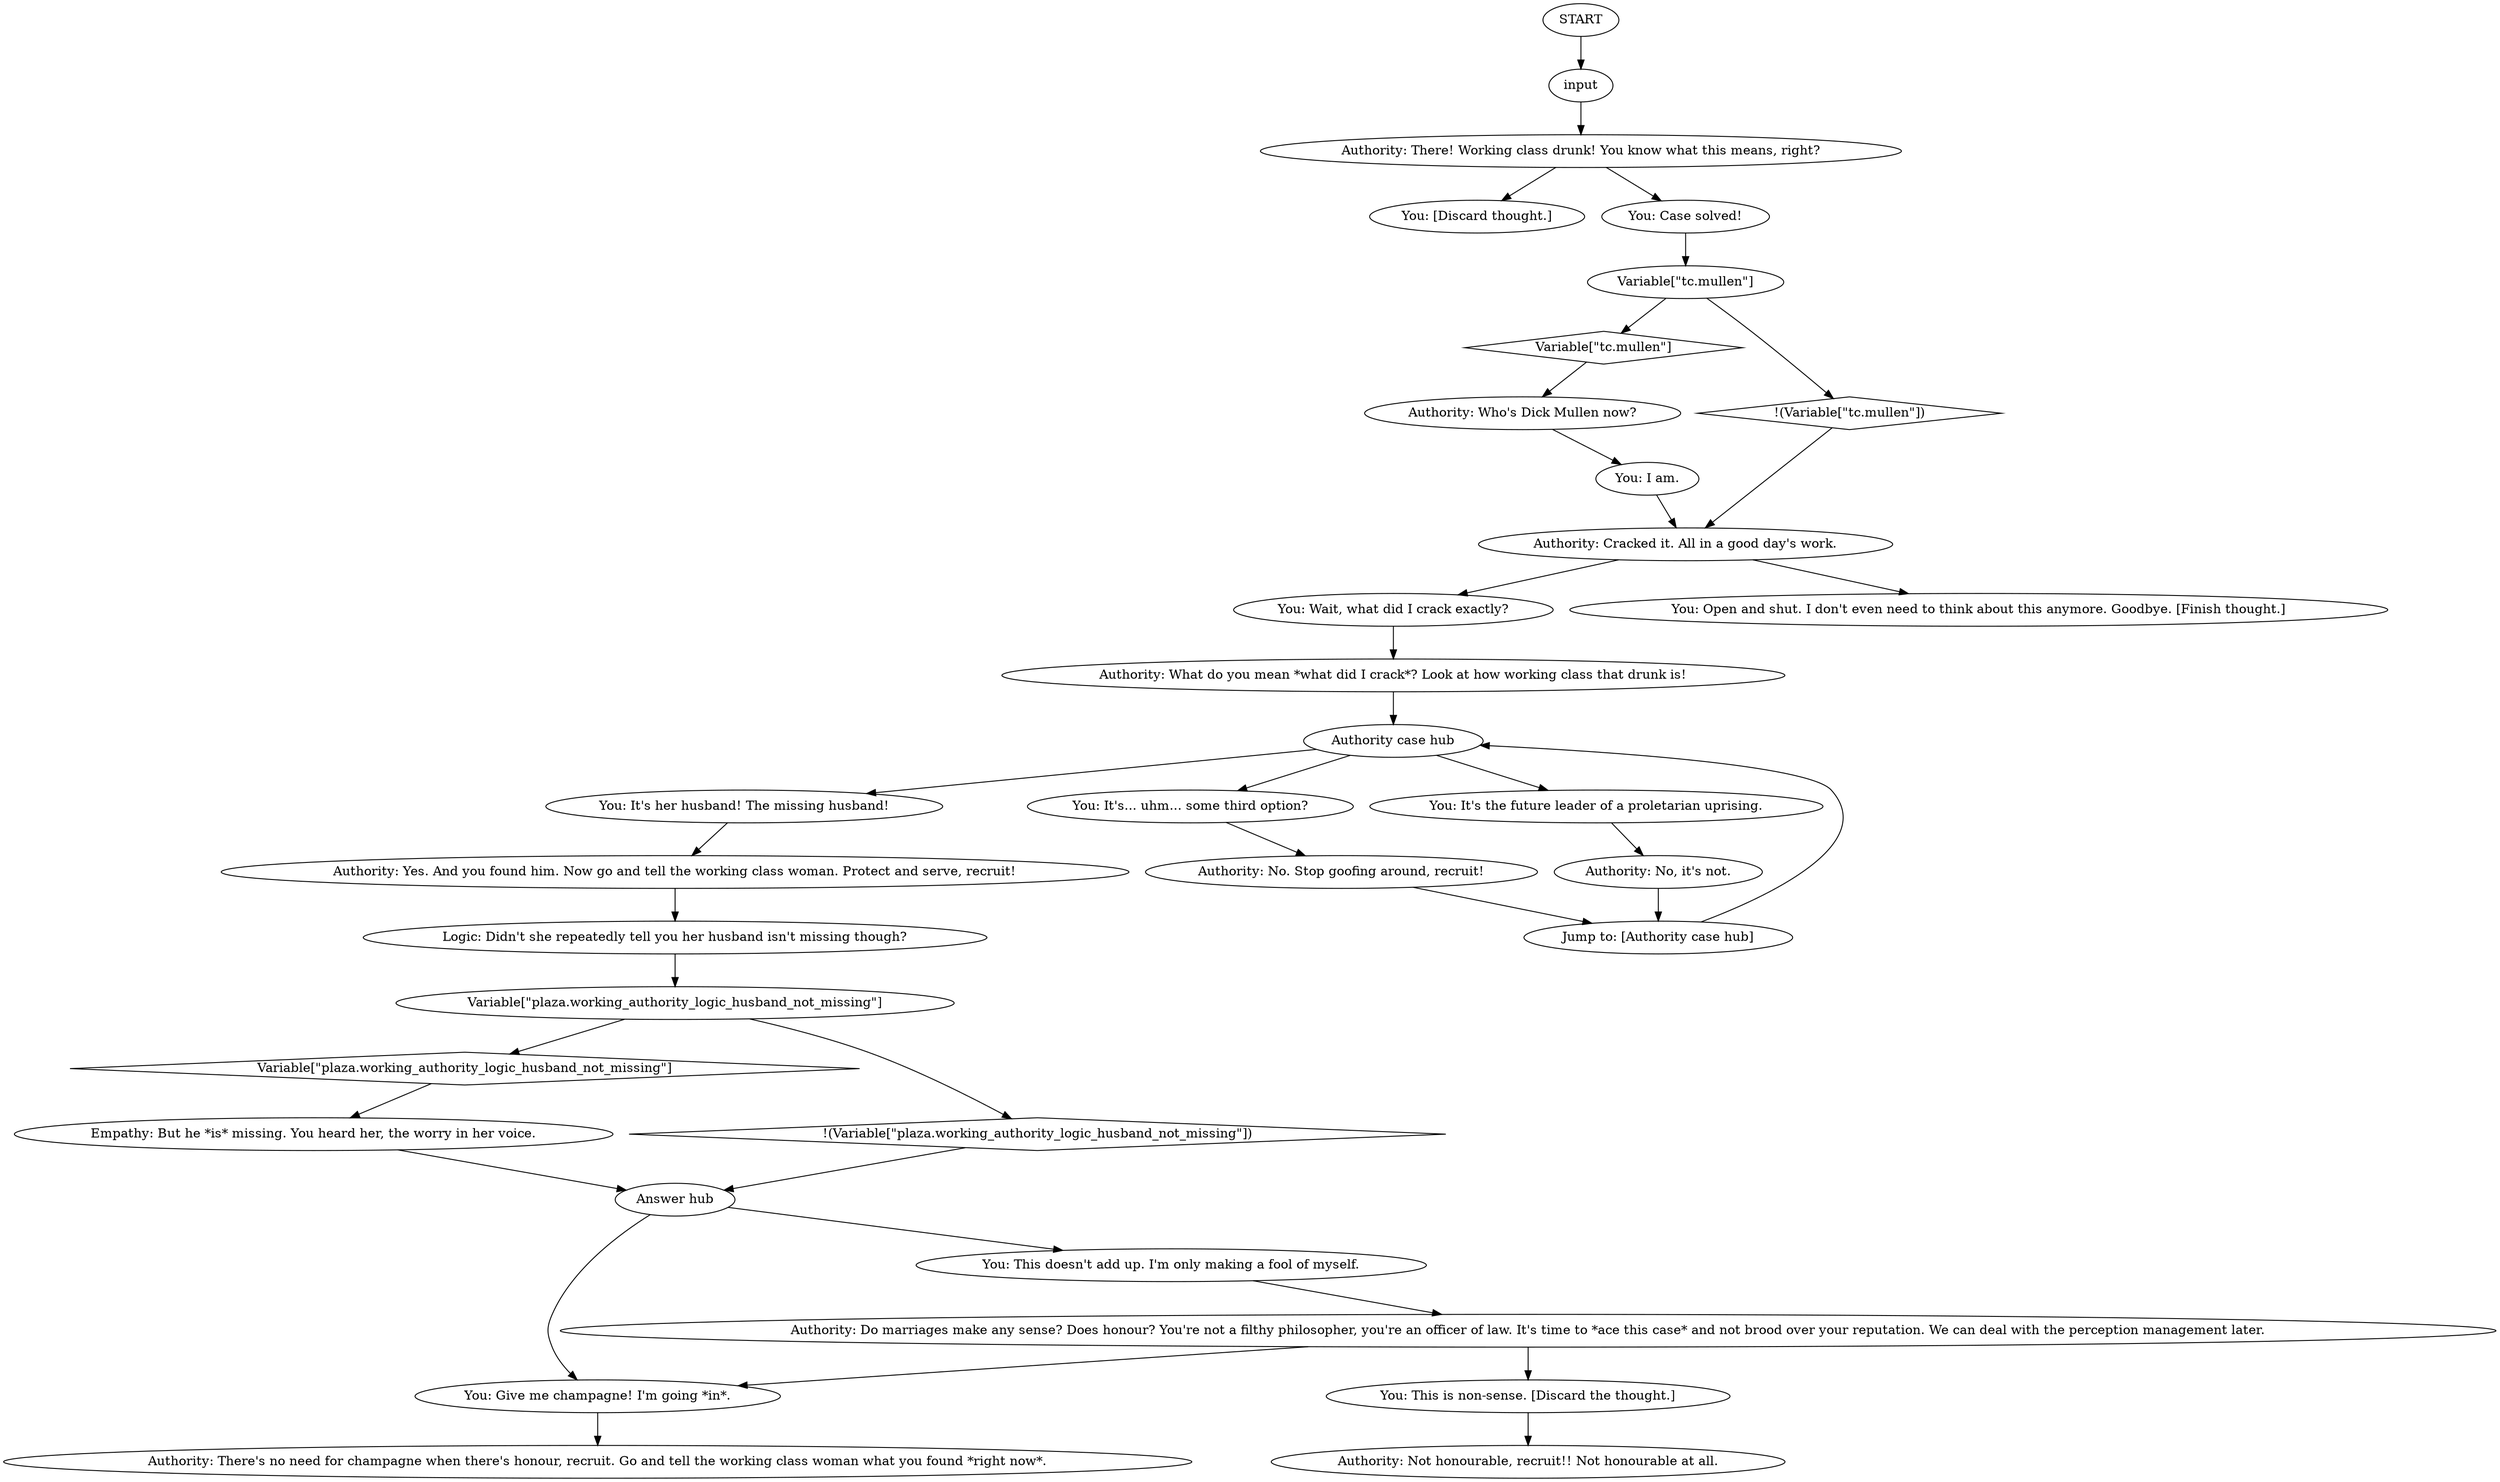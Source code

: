 # PLAZA ORB / working class husband
# AUTHORITY: It's a working class woman's drunk husband.
# ==================================================
digraph G {
	  0 [label="START"];
	  1 [label="input"];
	  2 [label="You: It's her husband! The missing husband!"];
	  3 [label="You: I am."];
	  5 [label="Authority: Not honourable, recruit!! Not honourable at all."];
	  6 [label="You: This is non-sense. [Discard the thought.]"];
	  7 [label="Authority: No. Stop goofing around, recruit!"];
	  8 [label="You: [Discard thought.]"];
	  9 [label="Authority: Cracked it. All in a good day's work."];
	  10 [label="You: Give me champagne! I'm going *in*."];
	  11 [label="Variable[\"tc.mullen\"]"];
	  12 [label="Variable[\"tc.mullen\"]", shape=diamond];
	  13 [label="!(Variable[\"tc.mullen\"])", shape=diamond];
	  14 [label="You: Case solved!"];
	  15 [label="Empathy: But he *is* missing. You heard her, the worry in her voice."];
	  16 [label="Authority: There! Working class drunk! You know what this means, right?"];
	  17 [label="Logic: Didn't she repeatedly tell you her husband isn't missing though?"];
	  18 [label="Variable[\"plaza.working_authority_logic_husband_not_missing\"]"];
	  19 [label="Variable[\"plaza.working_authority_logic_husband_not_missing\"]", shape=diamond];
	  20 [label="!(Variable[\"plaza.working_authority_logic_husband_not_missing\"])", shape=diamond];
	  21 [label="You: Wait, what did I crack exactly?"];
	  22 [label="You: It's... uhm... some third option?"];
	  23 [label="Jump to: [Authority case hub]"];
	  24 [label="Authority: Yes. And you found him. Now go and tell the working class woman. Protect and serve, recruit!"];
	  25 [label="You: This doesn't add up. I'm only making a fool of myself."];
	  26 [label="Authority: There's no need for champagne when there's honour, recruit. Go and tell the working class woman what you found *right now*."];
	  27 [label="You: It's the future leader of a proletarian uprising."];
	  28 [label="You: Open and shut. I don't even need to think about this anymore. Goodbye. [Finish thought.]"];
	  29 [label="Authority case hub"];
	  30 [label="Answer hub"];
	  31 [label="Authority: What do you mean *what did I crack*? Look at how working class that drunk is!"];
	  32 [label="Authority: No, it's not."];
	  33 [label="Authority: Who's Dick Mullen now?"];
	  34 [label="Authority: Do marriages make any sense? Does honour? You're not a filthy philosopher, you're an officer of law. It's time to *ace this case* and not brood over your reputation. We can deal with the perception management later."];
	  0 -> 1
	  1 -> 16
	  2 -> 24
	  3 -> 9
	  6 -> 5
	  7 -> 23
	  9 -> 28
	  9 -> 21
	  10 -> 26
	  11 -> 12
	  11 -> 13
	  12 -> 33
	  13 -> 9
	  14 -> 11
	  15 -> 30
	  16 -> 8
	  16 -> 14
	  17 -> 18
	  18 -> 19
	  18 -> 20
	  19 -> 15
	  20 -> 30
	  21 -> 31
	  22 -> 7
	  23 -> 29
	  24 -> 17
	  25 -> 34
	  27 -> 32
	  29 -> 2
	  29 -> 27
	  29 -> 22
	  30 -> 25
	  30 -> 10
	  31 -> 29
	  32 -> 23
	  33 -> 3
	  34 -> 10
	  34 -> 6
}

